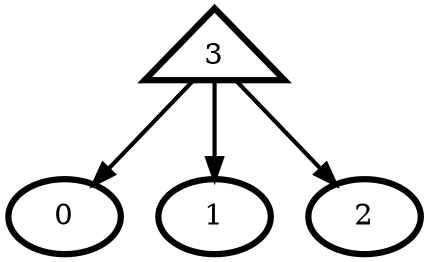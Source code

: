digraph G {
    0 [penwidth=3,label="0"]
    1 [penwidth=3,label="1"]
    2 [penwidth=3,label="2"]
    3 [penwidth=3,label="3",shape = "triangle"]

    3 -> 0 [penwidth=2]
    3 -> 2 [penwidth=2]
    3 -> 1 [penwidth=2]
}
